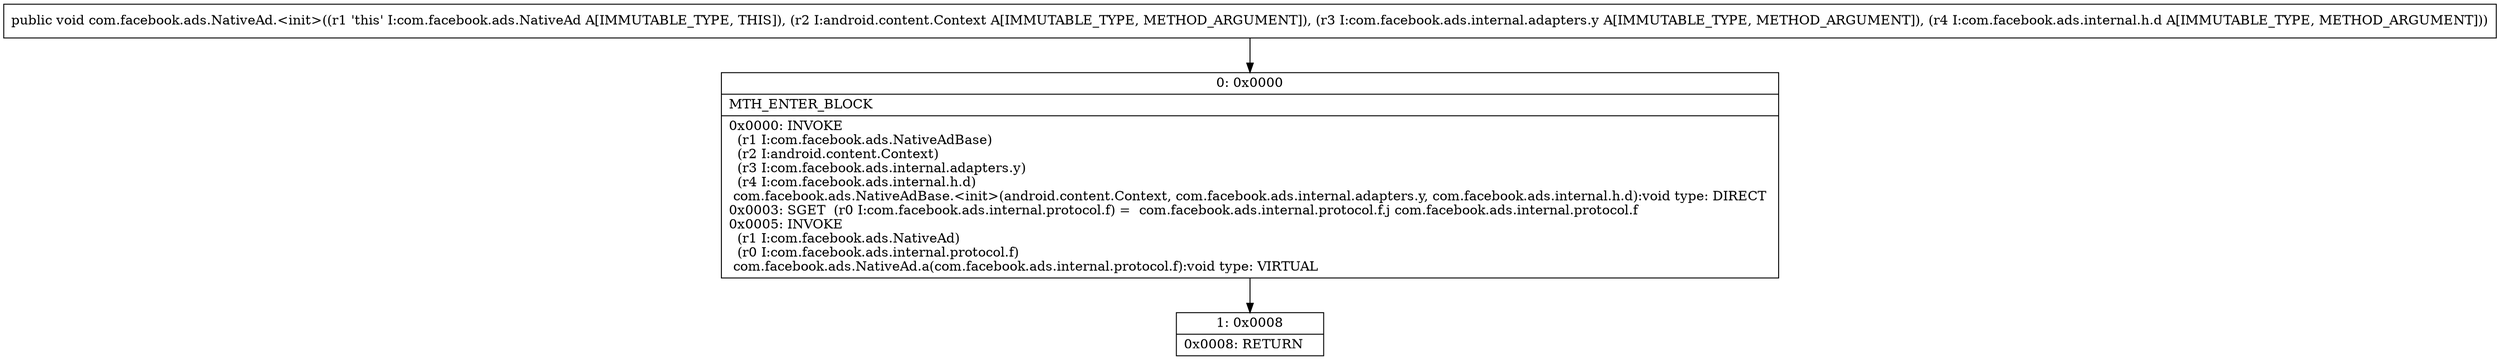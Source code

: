 digraph "CFG forcom.facebook.ads.NativeAd.\<init\>(Landroid\/content\/Context;Lcom\/facebook\/ads\/internal\/adapters\/y;Lcom\/facebook\/ads\/internal\/h\/d;)V" {
Node_0 [shape=record,label="{0\:\ 0x0000|MTH_ENTER_BLOCK\l|0x0000: INVOKE  \l  (r1 I:com.facebook.ads.NativeAdBase)\l  (r2 I:android.content.Context)\l  (r3 I:com.facebook.ads.internal.adapters.y)\l  (r4 I:com.facebook.ads.internal.h.d)\l com.facebook.ads.NativeAdBase.\<init\>(android.content.Context, com.facebook.ads.internal.adapters.y, com.facebook.ads.internal.h.d):void type: DIRECT \l0x0003: SGET  (r0 I:com.facebook.ads.internal.protocol.f) =  com.facebook.ads.internal.protocol.f.j com.facebook.ads.internal.protocol.f \l0x0005: INVOKE  \l  (r1 I:com.facebook.ads.NativeAd)\l  (r0 I:com.facebook.ads.internal.protocol.f)\l com.facebook.ads.NativeAd.a(com.facebook.ads.internal.protocol.f):void type: VIRTUAL \l}"];
Node_1 [shape=record,label="{1\:\ 0x0008|0x0008: RETURN   \l}"];
MethodNode[shape=record,label="{public void com.facebook.ads.NativeAd.\<init\>((r1 'this' I:com.facebook.ads.NativeAd A[IMMUTABLE_TYPE, THIS]), (r2 I:android.content.Context A[IMMUTABLE_TYPE, METHOD_ARGUMENT]), (r3 I:com.facebook.ads.internal.adapters.y A[IMMUTABLE_TYPE, METHOD_ARGUMENT]), (r4 I:com.facebook.ads.internal.h.d A[IMMUTABLE_TYPE, METHOD_ARGUMENT])) }"];
MethodNode -> Node_0;
Node_0 -> Node_1;
}

